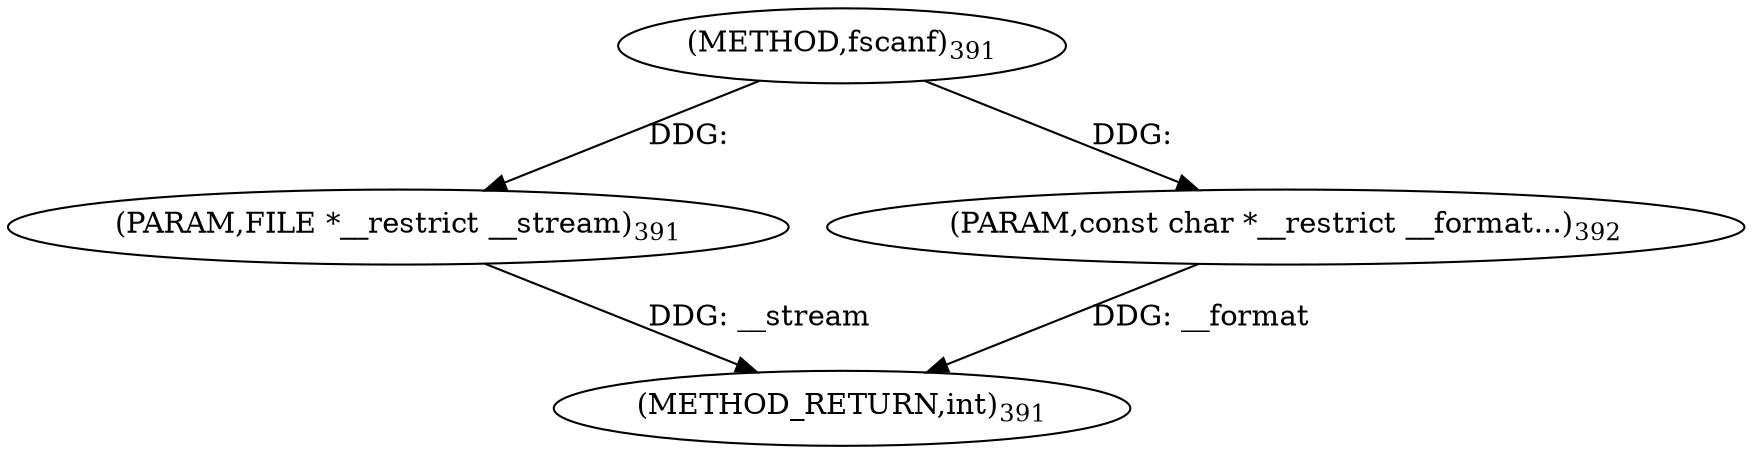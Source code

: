 digraph "fscanf" {  
"30190" [label = <(METHOD,fscanf)<SUB>391</SUB>> ]
"30193" [label = <(METHOD_RETURN,int)<SUB>391</SUB>> ]
"30191" [label = <(PARAM,FILE *__restrict __stream)<SUB>391</SUB>> ]
"30192" [label = <(PARAM,const char *__restrict __format...)<SUB>392</SUB>> ]
  "30191" -> "30193"  [ label = "DDG: __stream"] 
  "30192" -> "30193"  [ label = "DDG: __format"] 
  "30190" -> "30191"  [ label = "DDG: "] 
  "30190" -> "30192"  [ label = "DDG: "] 
}
